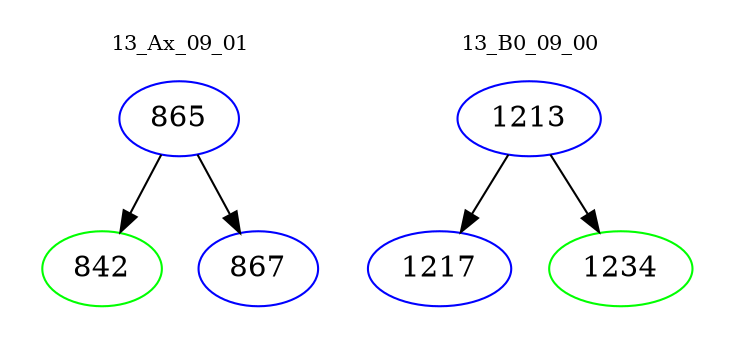 digraph{
subgraph cluster_0 {
color = white
label = "13_Ax_09_01";
fontsize=10;
T0_865 [label="865", color="blue"]
T0_865 -> T0_842 [color="black"]
T0_842 [label="842", color="green"]
T0_865 -> T0_867 [color="black"]
T0_867 [label="867", color="blue"]
}
subgraph cluster_1 {
color = white
label = "13_B0_09_00";
fontsize=10;
T1_1213 [label="1213", color="blue"]
T1_1213 -> T1_1217 [color="black"]
T1_1217 [label="1217", color="blue"]
T1_1213 -> T1_1234 [color="black"]
T1_1234 [label="1234", color="green"]
}
}
